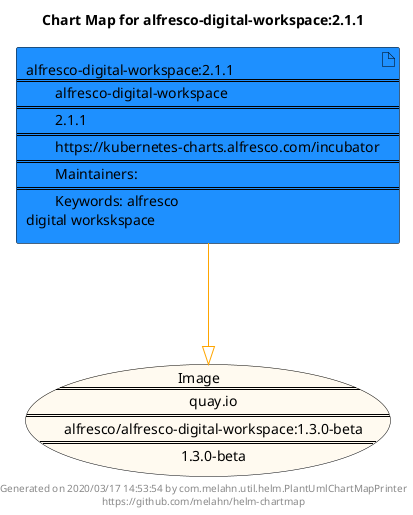 @startuml
skinparam linetype ortho
skinparam backgroundColor white
skinparam usecaseBorderColor black
skinparam usecaseArrowColor LightSlateGray
skinparam artifactBorderColor black
skinparam artifactArrowColor LightSlateGray

title Chart Map for alfresco-digital-workspace:2.1.1

'There is one referenced Helm Chart
artifact "alfresco-digital-workspace:2.1.1\n====\n\talfresco-digital-workspace\n====\n\t2.1.1\n====\n\thttps://kubernetes-charts.alfresco.com/incubator\n====\n\tMaintainers: \n====\n\tKeywords: alfresco\ndigital workskspace" as alfresco_digital_workspace_2_1_1 #DodgerBlue

'There is one referenced Docker Image
usecase "Image\n====\n\tquay.io\n====\n\talfresco/alfresco-digital-workspace:1.3.0-beta\n====\n\t1.3.0-beta" as quay_io_alfresco_alfresco_digital_workspace_1_3_0_beta #FloralWhite

'Chart Dependencies
alfresco_digital_workspace_2_1_1--[#orange]-|>quay_io_alfresco_alfresco_digital_workspace_1_3_0_beta

center footer Generated on 2020/03/17 14:53:54 by com.melahn.util.helm.PlantUmlChartMapPrinter\nhttps://github.com/melahn/helm-chartmap
@enduml
